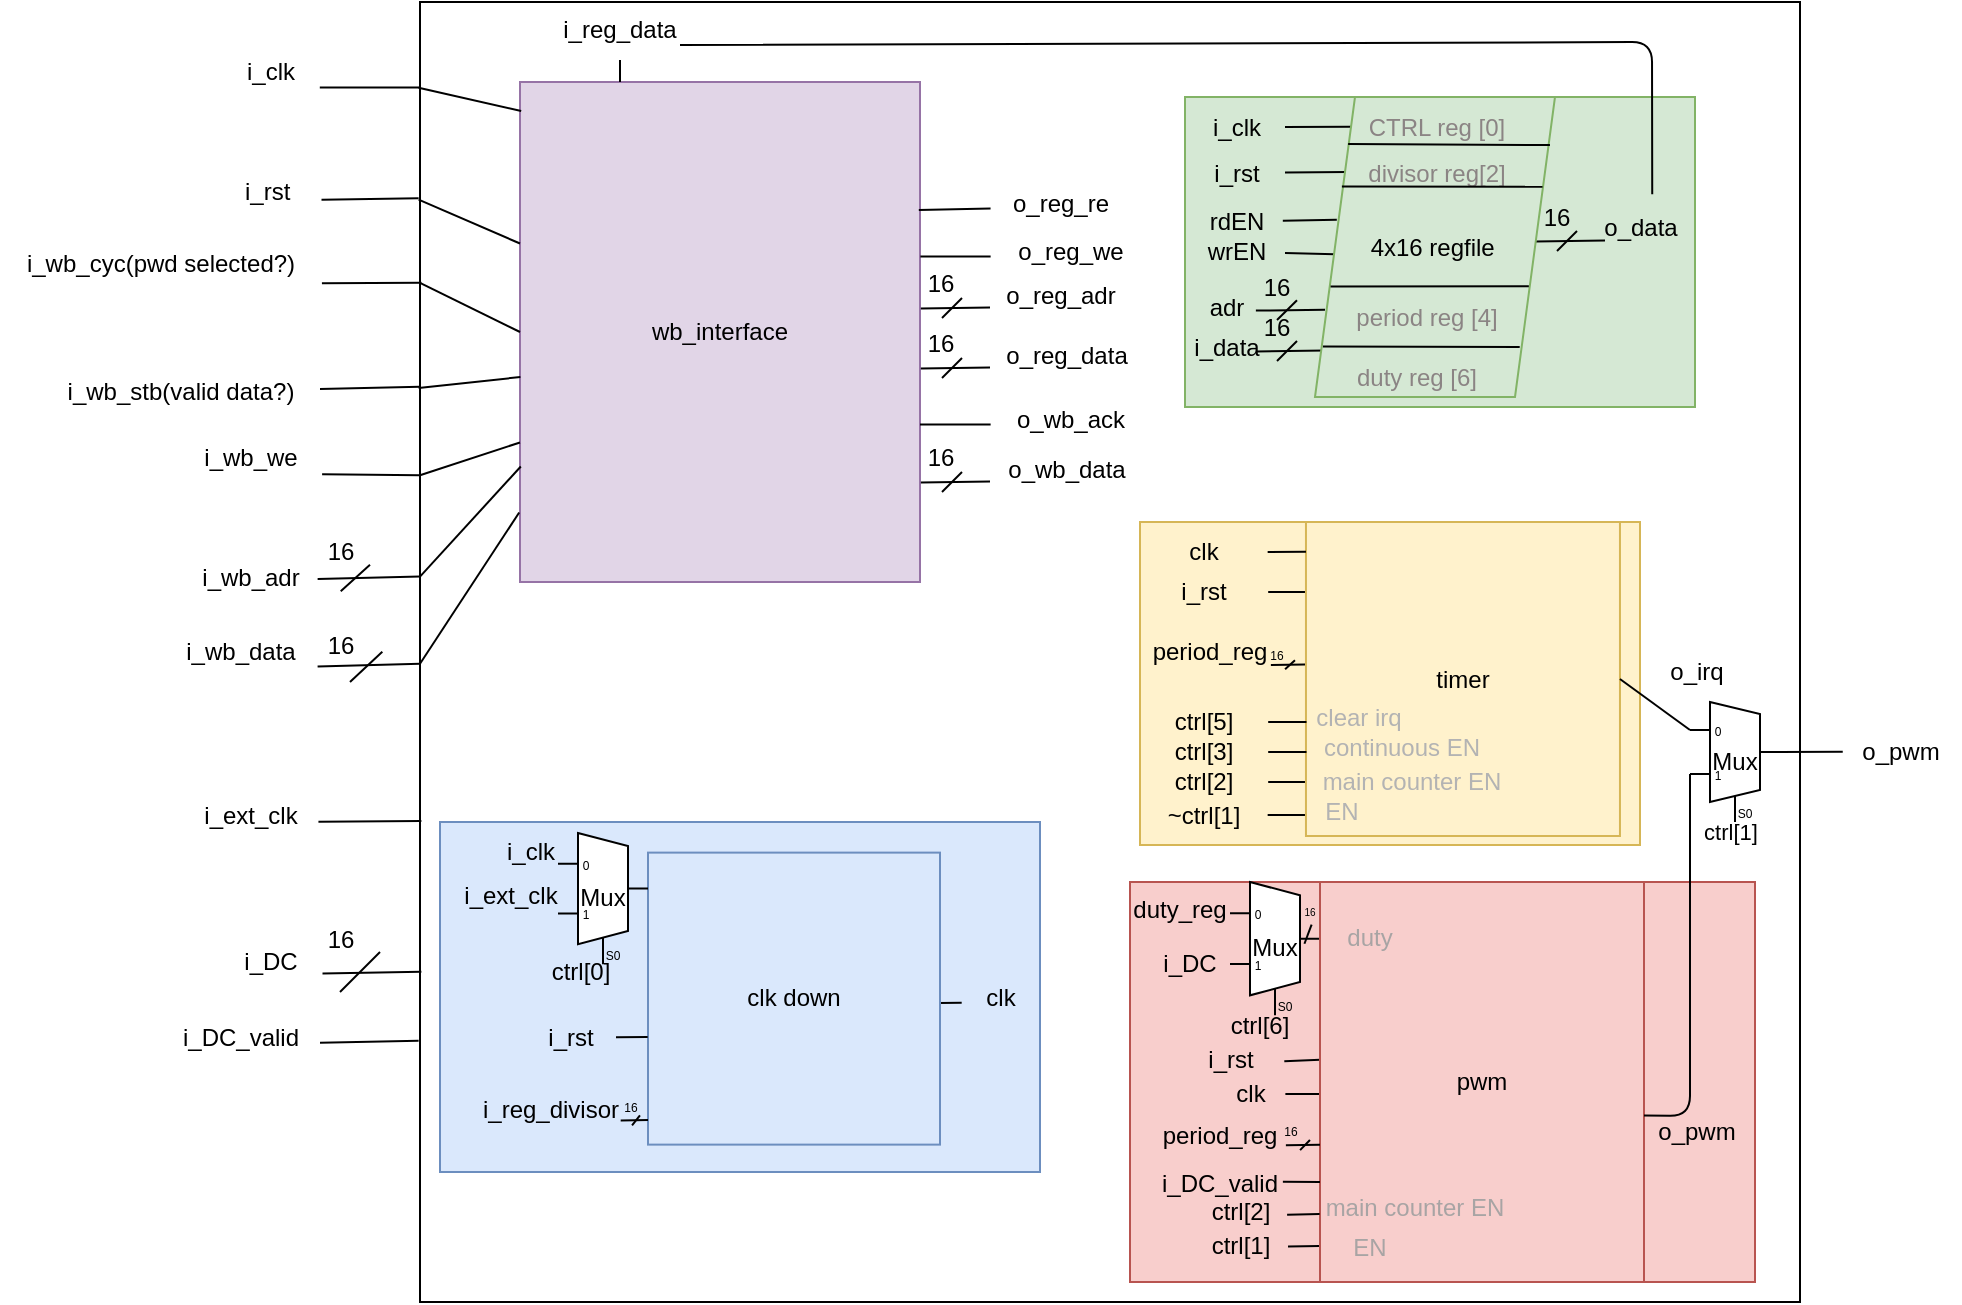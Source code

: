 <mxfile>
    <diagram id="9kbksqGHN0hTs0AnhhPh" name="Page-1">
        <mxGraphModel dx="1721" dy="490" grid="1" gridSize="10" guides="1" tooltips="1" connect="1" arrows="1" fold="1" page="1" pageScale="1" pageWidth="850" pageHeight="1100" math="0" shadow="0">
            <root>
                <mxCell id="0"/>
                <mxCell id="1" parent="0"/>
                <mxCell id="2" value="" style="whiteSpace=wrap;html=1;" parent="1" vertex="1">
                    <mxGeometry x="60" y="20" width="690" height="650" as="geometry"/>
                </mxCell>
                <mxCell id="3" value="" style="endArrow=none;html=1;entryX=0.001;entryY=0.63;entryDx=0;entryDy=0;entryPerimeter=0;exitX=0.989;exitY=0.614;exitDx=0;exitDy=0;exitPerimeter=0;" parent="1" source="4" target="2" edge="1">
                    <mxGeometry width="50" height="50" relative="1" as="geometry">
                        <mxPoint y="432" as="sourcePoint"/>
                        <mxPoint x="60" y="420.1" as="targetPoint"/>
                        <Array as="points"/>
                    </mxGeometry>
                </mxCell>
                <mxCell id="4" value="i_ext_clk" style="text;html=1;align=center;verticalAlign=middle;resizable=0;points=[];autosize=1;strokeColor=none;fillColor=none;" parent="1" vertex="1">
                    <mxGeometry x="-60" y="411.5" width="70" height="30" as="geometry"/>
                </mxCell>
                <mxCell id="5" value="" style="endArrow=none;html=1;entryX=-0.001;entryY=0.151;entryDx=0;entryDy=0;entryPerimeter=0;exitX=1.015;exitY=0.63;exitDx=0;exitDy=0;exitPerimeter=0;" parent="1" source="6" target="2" edge="1">
                    <mxGeometry width="50" height="50" relative="1" as="geometry">
                        <mxPoint y="121" as="sourcePoint"/>
                        <mxPoint x="71.44" y="121.04" as="targetPoint"/>
                    </mxGeometry>
                </mxCell>
                <mxCell id="6" value="i_rst&amp;nbsp;" style="text;html=1;align=center;verticalAlign=middle;resizable=0;points=[];autosize=1;strokeColor=none;fillColor=none;" parent="1" vertex="1">
                    <mxGeometry x="-40" y="100" width="50" height="30" as="geometry"/>
                </mxCell>
                <mxCell id="7" value="" style="endArrow=none;html=1;entryX=0.001;entryY=0.216;entryDx=0;entryDy=0;entryPerimeter=0;exitX=1.006;exitY=0.821;exitDx=0;exitDy=0;exitPerimeter=0;" parent="1" source="8" target="2" edge="1">
                    <mxGeometry width="50" height="50" relative="1" as="geometry">
                        <mxPoint x="21" y="160" as="sourcePoint"/>
                        <mxPoint x="70" y="158" as="targetPoint"/>
                    </mxGeometry>
                </mxCell>
                <mxCell id="8" value="i_wb_cyc(pwd selected?)" style="text;html=1;align=center;verticalAlign=middle;resizable=0;points=[];autosize=1;strokeColor=none;fillColor=none;" parent="1" vertex="1">
                    <mxGeometry x="-150" y="136" width="160" height="30" as="geometry"/>
                </mxCell>
                <mxCell id="9" value="" style="endArrow=none;html=1;entryX=0;entryY=0.296;entryDx=0;entryDy=0;entryPerimeter=0;" parent="1" source="10" target="2" edge="1">
                    <mxGeometry width="50" height="50" relative="1" as="geometry">
                        <mxPoint y="198" as="sourcePoint"/>
                        <mxPoint x="70.48" y="197.36" as="targetPoint"/>
                    </mxGeometry>
                </mxCell>
                <mxCell id="10" value="i_wb_stb(valid data?)" style="text;html=1;align=center;verticalAlign=middle;resizable=0;points=[];autosize=1;strokeColor=none;fillColor=none;" parent="1" vertex="1">
                    <mxGeometry x="-130" y="200" width="140" height="30" as="geometry"/>
                </mxCell>
                <mxCell id="11" value="" style="endArrow=none;html=1;entryX=0;entryY=0.364;entryDx=0;entryDy=0;entryPerimeter=0;exitX=1.015;exitY=0.772;exitDx=0;exitDy=0;exitPerimeter=0;" parent="1" source="12" target="2" edge="1">
                    <mxGeometry width="50" height="50" relative="1" as="geometry">
                        <mxPoint y="238" as="sourcePoint"/>
                        <mxPoint x="70" y="237.68" as="targetPoint"/>
                    </mxGeometry>
                </mxCell>
                <mxCell id="12" value="i_wb_we" style="text;html=1;align=center;verticalAlign=middle;resizable=0;points=[];autosize=1;strokeColor=none;fillColor=none;" parent="1" vertex="1">
                    <mxGeometry x="-60" y="233" width="70" height="30" as="geometry"/>
                </mxCell>
                <mxCell id="13" value="" style="endArrow=none;html=1;entryX=0;entryY=0.442;entryDx=0;entryDy=0;entryPerimeter=0;exitX=0.983;exitY=0.517;exitDx=0;exitDy=0;exitPerimeter=0;" parent="1" source="14" target="2" edge="1">
                    <mxGeometry width="50" height="50" relative="1" as="geometry">
                        <mxPoint y="278" as="sourcePoint"/>
                        <mxPoint x="107" y="280" as="targetPoint"/>
                    </mxGeometry>
                </mxCell>
                <mxCell id="14" value="i_wb_adr" style="text;html=1;align=center;verticalAlign=middle;resizable=0;points=[];autosize=1;strokeColor=none;fillColor=none;" parent="1" vertex="1">
                    <mxGeometry x="-60" y="293" width="70" height="30" as="geometry"/>
                </mxCell>
                <mxCell id="15" value="" style="endArrow=none;html=1;entryX=0.991;entryY=0.894;entryDx=0;entryDy=0;entryPerimeter=0;" parent="1" edge="1">
                    <mxGeometry width="50" height="50" relative="1" as="geometry">
                        <mxPoint x="20.36" y="314.59" as="sourcePoint"/>
                        <mxPoint x="35.0" y="301.41" as="targetPoint"/>
                    </mxGeometry>
                </mxCell>
                <mxCell id="16" value="16" style="text;html=1;align=center;verticalAlign=middle;resizable=0;points=[];autosize=1;strokeColor=none;fillColor=none;" parent="1" vertex="1">
                    <mxGeometry y="280" width="40" height="30" as="geometry"/>
                </mxCell>
                <mxCell id="17" value="" style="endArrow=none;html=1;entryX=0;entryY=0.509;entryDx=0;entryDy=0;entryPerimeter=0;exitX=0.985;exitY=0.742;exitDx=0;exitDy=0;exitPerimeter=0;" parent="1" source="20" target="2" edge="1">
                    <mxGeometry width="50" height="50" relative="1" as="geometry">
                        <mxPoint y="315" as="sourcePoint"/>
                        <mxPoint x="70" y="315" as="targetPoint"/>
                    </mxGeometry>
                </mxCell>
                <mxCell id="18" value="" style="endArrow=none;html=1;entryX=1.029;entryY=0.611;entryDx=0;entryDy=0;entryPerimeter=0;" parent="1" target="19" edge="1">
                    <mxGeometry width="50" height="50" relative="1" as="geometry">
                        <mxPoint x="25" y="360" as="sourcePoint"/>
                        <mxPoint x="45" y="340" as="targetPoint"/>
                    </mxGeometry>
                </mxCell>
                <mxCell id="19" value="16" style="text;html=1;align=center;verticalAlign=middle;resizable=0;points=[];autosize=1;strokeColor=none;fillColor=none;" parent="1" vertex="1">
                    <mxGeometry y="326.5" width="40" height="30" as="geometry"/>
                </mxCell>
                <mxCell id="20" value="i_wb_data" style="text;html=1;align=center;verticalAlign=middle;resizable=0;points=[];autosize=1;strokeColor=none;fillColor=none;" parent="1" vertex="1">
                    <mxGeometry x="-70" y="330" width="80" height="30" as="geometry"/>
                </mxCell>
                <mxCell id="27" value="" style="endArrow=none;html=1;entryX=1;entryY=0.5;entryDx=0;entryDy=-5;entryPerimeter=0;exitX=0.023;exitY=0.495;exitDx=0;exitDy=0;exitPerimeter=0;" parent="1" source="28" target="68" edge="1">
                    <mxGeometry width="50" height="50" relative="1" as="geometry">
                        <mxPoint x="750" y="350" as="sourcePoint"/>
                        <mxPoint x="560" y="340" as="targetPoint"/>
                    </mxGeometry>
                </mxCell>
                <mxCell id="28" value="o_pwm" style="text;html=1;align=center;verticalAlign=middle;resizable=0;points=[];autosize=1;strokeColor=none;fillColor=none;" parent="1" vertex="1">
                    <mxGeometry x="770" y="380" width="60" height="30" as="geometry"/>
                </mxCell>
                <mxCell id="29" value="" style="endArrow=none;html=1;entryX=0.001;entryY=0.035;entryDx=0;entryDy=0;entryPerimeter=0;exitX=0.998;exitY=0.759;exitDx=0;exitDy=0;exitPerimeter=0;" parent="1" source="31" edge="1">
                    <mxGeometry width="50" height="50" relative="1" as="geometry">
                        <mxPoint x="-0.65" y="80" as="sourcePoint"/>
                        <mxPoint x="60.0" y="62.75" as="targetPoint"/>
                    </mxGeometry>
                </mxCell>
                <mxCell id="31" value="i_clk" style="text;html=1;align=center;verticalAlign=middle;resizable=0;points=[];autosize=1;strokeColor=none;fillColor=none;" parent="1" vertex="1">
                    <mxGeometry x="-40" y="40" width="50" height="30" as="geometry"/>
                </mxCell>
                <mxCell id="35" value="" style="endArrow=none;html=1;entryX=0.001;entryY=0.746;entryDx=0;entryDy=0;entryPerimeter=0;exitX=1.025;exitY=0.69;exitDx=0;exitDy=0;exitPerimeter=0;" parent="1" source="38" target="2" edge="1">
                    <mxGeometry width="50" height="50" relative="1" as="geometry">
                        <mxPoint y="442.72" as="sourcePoint"/>
                        <mxPoint x="70" y="442.72" as="targetPoint"/>
                    </mxGeometry>
                </mxCell>
                <mxCell id="36" value="" style="endArrow=none;html=1;" parent="1" edge="1">
                    <mxGeometry width="50" height="50" relative="1" as="geometry">
                        <mxPoint x="20" y="515" as="sourcePoint"/>
                        <mxPoint x="40" y="495" as="targetPoint"/>
                    </mxGeometry>
                </mxCell>
                <mxCell id="37" value="16" style="text;html=1;align=center;verticalAlign=middle;resizable=0;points=[];autosize=1;strokeColor=none;fillColor=none;" parent="1" vertex="1">
                    <mxGeometry y="474" width="40" height="30" as="geometry"/>
                </mxCell>
                <mxCell id="38" value="i_DC" style="text;html=1;align=center;verticalAlign=middle;resizable=0;points=[];autosize=1;strokeColor=none;fillColor=none;" parent="1" vertex="1">
                    <mxGeometry x="-40" y="485" width="50" height="30" as="geometry"/>
                </mxCell>
                <mxCell id="39" value="" style="endArrow=none;html=1;entryX=-0.001;entryY=0.799;entryDx=0;entryDy=0;entryPerimeter=0;exitX=1;exitY=0.58;exitDx=0;exitDy=0;exitPerimeter=0;" parent="1" source="40" target="2" edge="1">
                    <mxGeometry width="50" height="50" relative="1" as="geometry">
                        <mxPoint y="473" as="sourcePoint"/>
                        <mxPoint x="110" y="473" as="targetPoint"/>
                    </mxGeometry>
                </mxCell>
                <mxCell id="40" value="i_DC_valid" style="text;html=1;align=center;verticalAlign=middle;resizable=0;points=[];autosize=1;strokeColor=none;fillColor=none;" parent="1" vertex="1">
                    <mxGeometry x="-70" y="523" width="80" height="30" as="geometry"/>
                </mxCell>
                <mxCell id="85" value="wb_interface" style="whiteSpace=wrap;html=1;fillColor=#e1d5e7;strokeColor=#9673a6;" parent="1" vertex="1">
                    <mxGeometry x="110" y="60" width="200" height="250" as="geometry"/>
                </mxCell>
                <mxCell id="86" value="" style="endArrow=none;html=1;entryX=-0.001;entryY=0.066;entryDx=0;entryDy=0;entryPerimeter=0;exitX=0.003;exitY=0.058;exitDx=0;exitDy=0;exitPerimeter=0;" parent="1" source="85" target="2" edge="1">
                    <mxGeometry width="50" height="50" relative="1" as="geometry">
                        <mxPoint x="120" y="170" as="sourcePoint"/>
                        <mxPoint x="170" y="120" as="targetPoint"/>
                    </mxGeometry>
                </mxCell>
                <mxCell id="90" value="" style="endArrow=none;html=1;entryX=-0.001;entryY=0.152;entryDx=0;entryDy=0;entryPerimeter=0;exitX=0;exitY=0.323;exitDx=0;exitDy=0;exitPerimeter=0;" parent="1" source="85" target="2" edge="1">
                    <mxGeometry width="50" height="50" relative="1" as="geometry">
                        <mxPoint x="130" y="200" as="sourcePoint"/>
                        <mxPoint x="180" y="150" as="targetPoint"/>
                    </mxGeometry>
                </mxCell>
                <mxCell id="91" value="" style="endArrow=none;html=1;exitX=0.004;exitY=0.577;exitDx=0;exitDy=0;exitPerimeter=0;entryX=0.997;entryY=0.256;entryDx=0;entryDy=0;entryPerimeter=0;" parent="1" source="92" target="85" edge="1">
                    <mxGeometry width="50" height="50" relative="1" as="geometry">
                        <mxPoint x="181" y="160" as="sourcePoint"/>
                        <mxPoint x="347" y="107" as="targetPoint"/>
                    </mxGeometry>
                </mxCell>
                <mxCell id="92" value="o_reg_re" style="text;html=1;align=center;verticalAlign=middle;resizable=0;points=[];autosize=1;strokeColor=none;fillColor=none;" parent="1" vertex="1">
                    <mxGeometry x="345" y="106" width="70" height="30" as="geometry"/>
                </mxCell>
                <mxCell id="99" value="" style="endArrow=none;html=1;exitX=0;exitY=0.216;exitDx=0;exitDy=0;exitPerimeter=0;entryX=0;entryY=0.5;entryDx=0;entryDy=0;" parent="1" source="2" target="85" edge="1">
                    <mxGeometry width="50" height="50" relative="1" as="geometry">
                        <mxPoint x="90" y="170" as="sourcePoint"/>
                        <mxPoint x="140" y="120" as="targetPoint"/>
                    </mxGeometry>
                </mxCell>
                <mxCell id="100" value="" style="endArrow=none;html=1;exitX=-0.001;exitY=0.297;exitDx=0;exitDy=0;exitPerimeter=0;entryX=0.001;entryY=0.59;entryDx=0;entryDy=0;entryPerimeter=0;" parent="1" source="2" target="85" edge="1">
                    <mxGeometry width="50" height="50" relative="1" as="geometry">
                        <mxPoint x="90" y="170" as="sourcePoint"/>
                        <mxPoint x="140" y="120" as="targetPoint"/>
                    </mxGeometry>
                </mxCell>
                <mxCell id="101" value="" style="endArrow=none;html=1;exitX=0;exitY=0.364;exitDx=0;exitDy=0;exitPerimeter=0;entryX=0;entryY=0.721;entryDx=0;entryDy=0;entryPerimeter=0;" parent="1" source="2" target="85" edge="1">
                    <mxGeometry width="50" height="50" relative="1" as="geometry">
                        <mxPoint x="120" y="260" as="sourcePoint"/>
                        <mxPoint x="170" y="210" as="targetPoint"/>
                    </mxGeometry>
                </mxCell>
                <mxCell id="102" value="" style="endArrow=none;html=1;exitX=0.004;exitY=0.577;exitDx=0;exitDy=0;exitPerimeter=0;entryX=1.001;entryY=0.349;entryDx=0;entryDy=0;entryPerimeter=0;" parent="1" source="103" target="85" edge="1">
                    <mxGeometry width="50" height="50" relative="1" as="geometry">
                        <mxPoint x="180" y="180" as="sourcePoint"/>
                        <mxPoint x="346" y="128" as="targetPoint"/>
                    </mxGeometry>
                </mxCell>
                <mxCell id="106" value="" style="endArrow=none;html=1;exitX=0;exitY=0.442;exitDx=0;exitDy=0;exitPerimeter=0;entryX=0.002;entryY=0.769;entryDx=0;entryDy=0;entryPerimeter=0;" parent="1" source="2" target="85" edge="1">
                    <mxGeometry width="50" height="50" relative="1" as="geometry">
                        <mxPoint x="140" y="250" as="sourcePoint"/>
                        <mxPoint x="190" y="200" as="targetPoint"/>
                    </mxGeometry>
                </mxCell>
                <mxCell id="108" value="o_reg_adr" style="text;html=1;align=center;verticalAlign=middle;resizable=0;points=[];autosize=1;strokeColor=none;fillColor=none;" parent="1" vertex="1">
                    <mxGeometry x="340" y="152" width="80" height="30" as="geometry"/>
                </mxCell>
                <mxCell id="118" value="" style="endArrow=none;html=1;exitX=0;exitY=0.509;exitDx=0;exitDy=0;exitPerimeter=0;entryX=-0.002;entryY=0.861;entryDx=0;entryDy=0;entryPerimeter=0;" parent="1" source="2" target="85" edge="1">
                    <mxGeometry width="50" height="50" relative="1" as="geometry">
                        <mxPoint x="180" y="340" as="sourcePoint"/>
                        <mxPoint x="230" y="290" as="targetPoint"/>
                    </mxGeometry>
                </mxCell>
                <mxCell id="120" value="" style="group" parent="1" vertex="1" connectable="0">
                    <mxGeometry x="300" y="146" width="45" height="32" as="geometry"/>
                </mxCell>
                <mxCell id="107" value="" style="endArrow=none;html=1;exitX=0.004;exitY=0.577;exitDx=0;exitDy=0;exitPerimeter=0;entryX=1.003;entryY=0.475;entryDx=0;entryDy=0;entryPerimeter=0;" parent="120" edge="1">
                    <mxGeometry width="50" height="50" relative="1" as="geometry">
                        <mxPoint x="45.0" y="26.78" as="sourcePoint"/>
                        <mxPoint x="10.44" y="27.22" as="targetPoint"/>
                    </mxGeometry>
                </mxCell>
                <mxCell id="112" value="16" style="text;html=1;align=center;verticalAlign=middle;resizable=0;points=[];autosize=1;strokeColor=none;fillColor=none;imageWidth=20;imageHeight=20;" parent="120" vertex="1">
                    <mxGeometry width="40" height="30" as="geometry"/>
                </mxCell>
                <mxCell id="119" value="" style="endArrow=none;html=1;" parent="120" edge="1">
                    <mxGeometry width="50" height="50" relative="1" as="geometry">
                        <mxPoint x="21" y="32" as="sourcePoint"/>
                        <mxPoint x="31" y="22" as="targetPoint"/>
                    </mxGeometry>
                </mxCell>
                <mxCell id="121" value="o_wb_data" style="text;html=1;align=center;verticalAlign=middle;resizable=0;points=[];autosize=1;strokeColor=none;fillColor=none;" parent="1" vertex="1">
                    <mxGeometry x="342.5" y="239" width="80" height="30" as="geometry"/>
                </mxCell>
                <mxCell id="122" value="" style="group" parent="1" vertex="1" connectable="0">
                    <mxGeometry x="300" y="233" width="45.0" height="32" as="geometry"/>
                </mxCell>
                <mxCell id="123" value="" style="endArrow=none;html=1;exitX=0.004;exitY=0.577;exitDx=0;exitDy=0;exitPerimeter=0;entryX=1.003;entryY=0.475;entryDx=0;entryDy=0;entryPerimeter=0;" parent="122" edge="1">
                    <mxGeometry width="50" height="50" relative="1" as="geometry">
                        <mxPoint x="45.0" y="26.78" as="sourcePoint"/>
                        <mxPoint x="10.44" y="27.22" as="targetPoint"/>
                    </mxGeometry>
                </mxCell>
                <mxCell id="124" value="16" style="text;html=1;align=center;verticalAlign=middle;resizable=0;points=[];autosize=1;strokeColor=none;fillColor=none;imageWidth=20;imageHeight=20;" parent="122" vertex="1">
                    <mxGeometry width="40" height="30" as="geometry"/>
                </mxCell>
                <mxCell id="125" value="" style="endArrow=none;html=1;" parent="122" edge="1">
                    <mxGeometry width="50" height="50" relative="1" as="geometry">
                        <mxPoint x="21" y="32" as="sourcePoint"/>
                        <mxPoint x="31" y="22" as="targetPoint"/>
                    </mxGeometry>
                </mxCell>
                <mxCell id="140" value="" style="endArrow=none;html=1;exitX=0.004;exitY=0.577;exitDx=0;exitDy=0;exitPerimeter=0;entryX=1;entryY=0.685;entryDx=0;entryDy=0;entryPerimeter=0;" parent="1" source="141" target="85" edge="1">
                    <mxGeometry width="50" height="50" relative="1" as="geometry">
                        <mxPoint x="140" y="265" as="sourcePoint"/>
                        <mxPoint x="310" y="221" as="targetPoint"/>
                    </mxGeometry>
                </mxCell>
                <mxCell id="141" value="o_wb_ack" style="text;html=1;align=center;verticalAlign=middle;resizable=0;points=[];autosize=1;strokeColor=none;fillColor=none;" parent="1" vertex="1">
                    <mxGeometry x="345" y="214" width="80" height="30" as="geometry"/>
                </mxCell>
                <mxCell id="103" value="o_reg_we" style="text;html=1;align=center;verticalAlign=middle;resizable=0;points=[];autosize=1;strokeColor=none;fillColor=none;" parent="1" vertex="1">
                    <mxGeometry x="345" y="130" width="80" height="30" as="geometry"/>
                </mxCell>
                <mxCell id="181" value="" style="group" parent="1" vertex="1" connectable="0">
                    <mxGeometry x="442.5" y="67.5" width="257.5" height="155" as="geometry"/>
                </mxCell>
                <mxCell id="178" value="" style="group" parent="181" vertex="1" connectable="0">
                    <mxGeometry width="257.5" height="155" as="geometry"/>
                </mxCell>
                <mxCell id="162" value="" style="group;fillColor=#d5e8d4;strokeColor=#82b366;container=0;" parent="178" vertex="1" connectable="0">
                    <mxGeometry width="255" height="155" as="geometry"/>
                </mxCell>
                <mxCell id="94" value="i_clk" style="text;html=1;align=center;verticalAlign=middle;resizable=0;points=[];autosize=1;strokeColor=none;fillColor=none;" parent="178" vertex="1">
                    <mxGeometry width="50" height="30" as="geometry"/>
                </mxCell>
                <mxCell id="98" value="i_rst" style="text;html=1;align=center;verticalAlign=middle;resizable=0;points=[];autosize=1;strokeColor=none;fillColor=none;" parent="178" vertex="1">
                    <mxGeometry y="23" width="50" height="30" as="geometry"/>
                </mxCell>
                <mxCell id="155" value="wrEN" style="text;html=1;align=center;verticalAlign=middle;resizable=0;points=[];autosize=1;strokeColor=none;fillColor=none;" parent="178" vertex="1">
                    <mxGeometry y="62.5" width="50" height="30" as="geometry"/>
                </mxCell>
                <mxCell id="156" value="" style="group" parent="178" vertex="1" connectable="0">
                    <mxGeometry x="25" y="100" width="45.0" height="40" as="geometry"/>
                </mxCell>
                <mxCell id="157" value="" style="endArrow=none;html=1;exitX=0.004;exitY=0.577;exitDx=0;exitDy=0;exitPerimeter=0;entryX=1.003;entryY=0.475;entryDx=0;entryDy=0;entryPerimeter=0;" parent="156" edge="1">
                    <mxGeometry width="50" height="50" relative="1" as="geometry">
                        <mxPoint x="45.0" y="26.78" as="sourcePoint"/>
                        <mxPoint x="10.44" y="27.22" as="targetPoint"/>
                    </mxGeometry>
                </mxCell>
                <mxCell id="158" value="16" style="text;html=1;align=center;verticalAlign=middle;resizable=0;points=[];autosize=1;strokeColor=none;fillColor=none;imageWidth=20;imageHeight=20;" parent="156" vertex="1">
                    <mxGeometry width="40" height="30" as="geometry"/>
                </mxCell>
                <mxCell id="159" value="" style="endArrow=none;html=1;" parent="156" edge="1">
                    <mxGeometry width="50" height="50" relative="1" as="geometry">
                        <mxPoint x="21" y="32" as="sourcePoint"/>
                        <mxPoint x="31" y="22" as="targetPoint"/>
                    </mxGeometry>
                </mxCell>
                <mxCell id="161" value="i_data" style="text;html=1;align=center;verticalAlign=middle;resizable=0;points=[];autosize=1;strokeColor=none;fillColor=none;" parent="156" vertex="1">
                    <mxGeometry x="-35" y="10" width="60" height="30" as="geometry"/>
                </mxCell>
                <mxCell id="177" value="" style="group" parent="178" vertex="1" connectable="0">
                    <mxGeometry x="165" y="45" width="92.5" height="35" as="geometry"/>
                </mxCell>
                <mxCell id="168" value="" style="group" parent="177" vertex="1" connectable="0">
                    <mxGeometry width="45.0" height="32" as="geometry"/>
                </mxCell>
                <mxCell id="169" value="" style="endArrow=none;html=1;exitX=0.004;exitY=0.577;exitDx=0;exitDy=0;exitPerimeter=0;entryX=1.003;entryY=0.475;entryDx=0;entryDy=0;entryPerimeter=0;" parent="168" edge="1">
                    <mxGeometry width="50" height="50" relative="1" as="geometry">
                        <mxPoint x="45.0" y="26.78" as="sourcePoint"/>
                        <mxPoint x="10.44" y="27.22" as="targetPoint"/>
                    </mxGeometry>
                </mxCell>
                <mxCell id="170" value="16" style="text;html=1;align=center;verticalAlign=middle;resizable=0;points=[];autosize=1;strokeColor=none;fillColor=none;imageWidth=20;imageHeight=20;" parent="168" vertex="1">
                    <mxGeometry width="40" height="30" as="geometry"/>
                </mxCell>
                <mxCell id="171" value="" style="endArrow=none;html=1;" parent="168" edge="1">
                    <mxGeometry width="50" height="50" relative="1" as="geometry">
                        <mxPoint x="21" y="32" as="sourcePoint"/>
                        <mxPoint x="31" y="22" as="targetPoint"/>
                    </mxGeometry>
                </mxCell>
                <mxCell id="172" value="o_data" style="text;html=1;align=center;verticalAlign=middle;resizable=0;points=[];autosize=1;strokeColor=none;fillColor=none;" parent="177" vertex="1">
                    <mxGeometry x="32.5" y="5" width="60" height="30" as="geometry"/>
                </mxCell>
                <mxCell id="93" value="" style="endArrow=none;html=1;entryX=0.033;entryY=0.497;entryDx=0;entryDy=0;entryPerimeter=0;" parent="178" source="94" target="53" edge="1">
                    <mxGeometry width="50" height="50" relative="1" as="geometry">
                        <mxPoint x="33.02" y="15" as="sourcePoint"/>
                        <mxPoint x="60" y="15" as="targetPoint"/>
                    </mxGeometry>
                </mxCell>
                <mxCell id="97" value="" style="endArrow=none;html=1;entryX=0.015;entryY=0.482;entryDx=0;entryDy=0;entryPerimeter=0;" parent="178" source="98" target="54" edge="1">
                    <mxGeometry width="50" height="50" relative="1" as="geometry">
                        <mxPoint x="33.02" y="38.5" as="sourcePoint"/>
                        <mxPoint x="60" y="38.5" as="targetPoint"/>
                    </mxGeometry>
                </mxCell>
                <mxCell id="154" value="" style="endArrow=none;html=1;entryX=0.083;entryY=0.524;entryDx=0;entryDy=0;entryPerimeter=0;" parent="178" source="155" target="48" edge="1">
                    <mxGeometry width="50" height="50" relative="1" as="geometry">
                        <mxPoint x="55" y="70" as="sourcePoint"/>
                        <mxPoint x="72" y="77.39" as="targetPoint"/>
                    </mxGeometry>
                </mxCell>
                <mxCell id="182" value="" style="group" parent="178" vertex="1" connectable="0">
                    <mxGeometry width="185" height="155" as="geometry"/>
                </mxCell>
                <mxCell id="180" value="" style="group" parent="182" vertex="1" connectable="0">
                    <mxGeometry width="185" height="155" as="geometry"/>
                </mxCell>
                <mxCell id="134" value="" style="group" parent="180" vertex="1" connectable="0">
                    <mxGeometry x="65" width="120" height="155" as="geometry"/>
                </mxCell>
                <mxCell id="48" value="4x16 regfile&amp;nbsp;" style="shape=parallelogram;perimeter=parallelogramPerimeter;whiteSpace=wrap;html=1;fixedSize=1;fillColor=#d5e8d4;strokeColor=#82b366;" parent="134" vertex="1">
                    <mxGeometry width="120" height="150" as="geometry"/>
                </mxCell>
                <mxCell id="53" value="CTRL reg [0]" style="text;html=1;align=center;verticalAlign=middle;resizable=0;points=[];autosize=1;strokeColor=none;fillColor=none;fontStyle=0;fontColor=light-dark(#8b8484, #ededed);" parent="134" vertex="1">
                    <mxGeometry x="15" width="90" height="30" as="geometry"/>
                </mxCell>
                <mxCell id="54" value="divisor reg[2]" style="text;html=1;align=center;verticalAlign=middle;resizable=0;points=[];autosize=1;strokeColor=none;fillColor=none;fontStyle=0;fontColor=light-dark(#8b8484, #ededed);" parent="134" vertex="1">
                    <mxGeometry x="15" y="23" width="90" height="30" as="geometry"/>
                </mxCell>
                <mxCell id="55" value="period reg [4]" style="text;html=1;align=center;verticalAlign=middle;resizable=0;points=[];autosize=1;strokeColor=none;fillColor=none;fontStyle=0;fontColor=light-dark(#8b8484, #ededed);" parent="134" vertex="1">
                    <mxGeometry x="10" y="95" width="90" height="30" as="geometry"/>
                </mxCell>
                <mxCell id="56" value="duty reg [6]" style="text;html=1;align=center;verticalAlign=middle;resizable=0;points=[];autosize=1;strokeColor=none;fillColor=none;fontStyle=0;fontColor=light-dark(#8b8484, #ededed);" parent="134" vertex="1">
                    <mxGeometry x="10" y="125" width="80" height="30" as="geometry"/>
                </mxCell>
                <mxCell id="49" value="" style="endArrow=none;html=1;entryX=0.979;entryY=0.16;entryDx=0;entryDy=0;entryPerimeter=0;exitX=0.138;exitY=0.157;exitDx=0;exitDy=0;exitPerimeter=0;" parent="134" source="48" target="48" edge="1">
                    <mxGeometry width="50" height="50" relative="1" as="geometry">
                        <mxPoint x="80" y="-151.5" as="sourcePoint"/>
                        <mxPoint x="130" y="-201.5" as="targetPoint"/>
                    </mxGeometry>
                </mxCell>
                <mxCell id="50" value="" style="endArrow=none;html=1;entryX=0.948;entryY=0.299;entryDx=0;entryDy=0;entryPerimeter=0;exitX=0.112;exitY=0.298;exitDx=0;exitDy=0;exitPerimeter=0;" parent="134" source="48" target="48" edge="1">
                    <mxGeometry width="50" height="50" relative="1" as="geometry">
                        <mxPoint x="70" y="-161.5" as="sourcePoint"/>
                        <mxPoint x="160" y="-161.5" as="targetPoint"/>
                    </mxGeometry>
                </mxCell>
                <mxCell id="51" value="" style="endArrow=none;html=1;entryX=0.891;entryY=0.631;entryDx=0;entryDy=0;entryPerimeter=0;exitX=0.065;exitY=0.632;exitDx=0;exitDy=0;exitPerimeter=0;" parent="134" source="48" target="48" edge="1">
                    <mxGeometry width="50" height="50" relative="1" as="geometry">
                        <mxPoint x="60" y="-111.5" as="sourcePoint"/>
                        <mxPoint x="150" y="-111.5" as="targetPoint"/>
                    </mxGeometry>
                </mxCell>
                <mxCell id="52" value="" style="endArrow=none;html=1;entryX=0.853;entryY=0.833;entryDx=0;entryDy=0;entryPerimeter=0;exitX=0.033;exitY=0.832;exitDx=0;exitDy=0;exitPerimeter=0;" parent="134" source="48" target="48" edge="1">
                    <mxGeometry width="50" height="50" relative="1" as="geometry">
                        <mxPoint x="60" y="-81.5" as="sourcePoint"/>
                        <mxPoint x="150" y="-81.5" as="targetPoint"/>
                    </mxGeometry>
                </mxCell>
                <mxCell id="153" value="rdEN" style="text;html=1;align=center;verticalAlign=middle;resizable=0;points=[];autosize=1;strokeColor=none;fillColor=none;" parent="180" vertex="1">
                    <mxGeometry y="47.5" width="50" height="30" as="geometry"/>
                </mxCell>
                <mxCell id="104" value="" style="endArrow=none;html=1;entryX=0.091;entryY=0.409;entryDx=0;entryDy=0;entryPerimeter=0;exitX=0.978;exitY=0.48;exitDx=0;exitDy=0;exitPerimeter=0;" parent="180" source="153" target="48" edge="1">
                    <mxGeometry width="50" height="50" relative="1" as="geometry">
                        <mxPoint x="45" y="220" as="sourcePoint"/>
                        <mxPoint x="87.0" y="213" as="targetPoint"/>
                    </mxGeometry>
                </mxCell>
                <mxCell id="160" value="adr" style="text;html=1;align=center;verticalAlign=middle;resizable=0;points=[];autosize=1;strokeColor=none;fillColor=none;" parent="182" vertex="1">
                    <mxGeometry y="90" width="40" height="30" as="geometry"/>
                </mxCell>
                <mxCell id="130" value="" style="group" parent="181" vertex="1" connectable="0">
                    <mxGeometry x="25" y="80" width="45" height="31.5" as="geometry"/>
                </mxCell>
                <mxCell id="131" value="" style="endArrow=none;html=1;exitX=0.004;exitY=0.577;exitDx=0;exitDy=0;exitPerimeter=0;entryX=1.003;entryY=0.475;entryDx=0;entryDy=0;entryPerimeter=0;" parent="130" edge="1">
                    <mxGeometry width="50" height="50" relative="1" as="geometry">
                        <mxPoint x="45" y="26.362" as="sourcePoint"/>
                        <mxPoint x="10.44" y="26.795" as="targetPoint"/>
                    </mxGeometry>
                </mxCell>
                <mxCell id="132" value="16" style="text;html=1;align=center;verticalAlign=middle;resizable=0;points=[];autosize=1;strokeColor=none;fillColor=none;imageWidth=20;imageHeight=20;" parent="130" vertex="1">
                    <mxGeometry width="40" height="30" as="geometry"/>
                </mxCell>
                <mxCell id="133" value="" style="endArrow=none;html=1;" parent="130" edge="1">
                    <mxGeometry width="50" height="50" relative="1" as="geometry">
                        <mxPoint x="21.0" y="31.5" as="sourcePoint"/>
                        <mxPoint x="31.0" y="21.656" as="targetPoint"/>
                    </mxGeometry>
                </mxCell>
                <mxCell id="184" value="i_reg_data" style="text;html=1;align=center;verticalAlign=middle;whiteSpace=wrap;rounded=0;" parent="1" vertex="1">
                    <mxGeometry x="130" y="19" width="60" height="30" as="geometry"/>
                </mxCell>
                <mxCell id="187" value="" style="endArrow=none;html=1;exitX=1;exitY=0.75;exitDx=0;exitDy=0;entryX=0.602;entryY=-0.047;entryDx=0;entryDy=0;entryPerimeter=0;" parent="1" source="184" target="172" edge="1">
                    <mxGeometry width="50" height="50" relative="1" as="geometry">
                        <mxPoint x="280.02" y="40" as="sourcePoint"/>
                        <mxPoint x="589.984" y="-156" as="targetPoint"/>
                        <Array as="points">
                            <mxPoint x="676" y="40"/>
                        </Array>
                    </mxGeometry>
                </mxCell>
                <mxCell id="188" value="" style="endArrow=none;html=1;entryX=0.5;entryY=1;entryDx=0;entryDy=0;exitX=0.25;exitY=0;exitDx=0;exitDy=0;" parent="1" source="85" target="184" edge="1">
                    <mxGeometry width="50" height="50" relative="1" as="geometry">
                        <mxPoint x="160" y="100" as="sourcePoint"/>
                        <mxPoint x="210" y="50" as="targetPoint"/>
                    </mxGeometry>
                </mxCell>
                <mxCell id="189" value="o_reg_data" style="text;html=1;align=center;verticalAlign=middle;resizable=0;points=[];autosize=1;strokeColor=none;fillColor=none;" parent="1" vertex="1">
                    <mxGeometry x="342.5" y="182" width="80" height="30" as="geometry"/>
                </mxCell>
                <mxCell id="190" value="" style="group" parent="1" vertex="1" connectable="0">
                    <mxGeometry x="300" y="176" width="45.0" height="32" as="geometry"/>
                </mxCell>
                <mxCell id="191" value="" style="endArrow=none;html=1;exitX=0.004;exitY=0.577;exitDx=0;exitDy=0;exitPerimeter=0;entryX=1.003;entryY=0.475;entryDx=0;entryDy=0;entryPerimeter=0;" parent="190" edge="1">
                    <mxGeometry width="50" height="50" relative="1" as="geometry">
                        <mxPoint x="45.0" y="26.78" as="sourcePoint"/>
                        <mxPoint x="10.44" y="27.22" as="targetPoint"/>
                    </mxGeometry>
                </mxCell>
                <mxCell id="192" value="16" style="text;html=1;align=center;verticalAlign=middle;resizable=0;points=[];autosize=1;strokeColor=none;fillColor=none;imageWidth=20;imageHeight=20;" parent="190" vertex="1">
                    <mxGeometry width="40" height="30" as="geometry"/>
                </mxCell>
                <mxCell id="193" value="" style="endArrow=none;html=1;" parent="190" edge="1">
                    <mxGeometry width="50" height="50" relative="1" as="geometry">
                        <mxPoint x="21" y="32" as="sourcePoint"/>
                        <mxPoint x="31" y="22" as="targetPoint"/>
                    </mxGeometry>
                </mxCell>
                <mxCell id="217" value="" style="group;fillColor=#dae8fc;strokeColor=#6c8ebf;" parent="1" vertex="1" connectable="0">
                    <mxGeometry x="70" y="430" width="300" height="175" as="geometry"/>
                </mxCell>
                <mxCell id="211" value="clk" style="text;html=1;align=center;verticalAlign=middle;resizable=0;points=[];autosize=1;strokeColor=none;fillColor=none;" parent="217" vertex="1">
                    <mxGeometry x="260" y="73.31" width="40" height="30" as="geometry"/>
                </mxCell>
                <mxCell id="212" value="" style="endArrow=none;html=1;entryX=0.998;entryY=0.515;entryDx=0;entryDy=0;entryPerimeter=0;exitX=0.021;exitY=0.569;exitDx=0;exitDy=0;exitPerimeter=0;" parent="217" source="211" target="143" edge="1">
                    <mxGeometry width="50" height="50" relative="1" as="geometry">
                        <mxPoint x="260" y="90" as="sourcePoint"/>
                        <mxPoint x="330" y="60.156" as="targetPoint"/>
                    </mxGeometry>
                </mxCell>
                <mxCell id="216" value="" style="group" parent="217" vertex="1" connectable="0">
                    <mxGeometry width="250" height="175" as="geometry"/>
                </mxCell>
                <mxCell id="143" value="clk down" style="whiteSpace=wrap;html=1;aspect=fixed;fillColor=#dae8fc;strokeColor=#6c8ebf;" parent="216" vertex="1">
                    <mxGeometry x="104" y="15.312" width="146" height="146" as="geometry"/>
                </mxCell>
                <mxCell id="194" value="Mux" style="shadow=0;dashed=0;align=center;html=1;strokeWidth=1;shape=mxgraph.electrical.abstract.mux2;whiteSpace=wrap;" parent="216" vertex="1">
                    <mxGeometry x="59" y="5.469" width="45" height="65.625" as="geometry"/>
                </mxCell>
                <mxCell id="195" value="i_clk" style="text;html=1;align=center;verticalAlign=middle;resizable=0;points=[];autosize=1;strokeColor=none;fillColor=none;" parent="216" vertex="1">
                    <mxGeometry x="20" width="50" height="30" as="geometry"/>
                </mxCell>
                <mxCell id="196" value="i_ext_clk" style="text;html=1;align=center;verticalAlign=middle;resizable=0;points=[];autosize=1;strokeColor=none;fillColor=none;" parent="216" vertex="1">
                    <mxGeometry y="21.875" width="70" height="30" as="geometry"/>
                </mxCell>
                <mxCell id="197" value="ctrl[0]" style="text;html=1;align=center;verticalAlign=middle;resizable=0;points=[];autosize=1;strokeColor=none;fillColor=none;" parent="216" vertex="1">
                    <mxGeometry x="45" y="60.156" width="50" height="30" as="geometry"/>
                </mxCell>
                <mxCell id="198" value="" style="endArrow=none;html=1;entryX=-0.001;entryY=0.631;entryDx=0;entryDy=0;exitX=0.96;exitY=0.49;exitDx=0;exitDy=0;exitPerimeter=0;entryPerimeter=0;" parent="216" source="199" target="143" edge="1">
                    <mxGeometry width="50" height="50" relative="1" as="geometry">
                        <mxPoint x="45" y="150.938" as="sourcePoint"/>
                        <mxPoint x="104" y="106.094" as="targetPoint"/>
                    </mxGeometry>
                </mxCell>
                <mxCell id="199" value="i_rst" style="text;html=1;align=center;verticalAlign=middle;resizable=0;points=[];autosize=1;strokeColor=none;fillColor=none;" parent="216" vertex="1">
                    <mxGeometry x="40" y="92.969" width="50" height="30" as="geometry"/>
                </mxCell>
                <mxCell id="210" value="" style="group" parent="216" vertex="1" connectable="0">
                    <mxGeometry x="10" y="125.781" width="94" height="36.094" as="geometry"/>
                </mxCell>
                <mxCell id="208" value="" style="group" parent="210" vertex="1" connectable="0">
                    <mxGeometry x="70" width="24" height="32.812" as="geometry"/>
                </mxCell>
                <mxCell id="202" value="&lt;font style=&quot;font-size: 6px; color: rgb(0, 0, 0);&quot;&gt;16&lt;/font&gt;" style="text;html=1;align=center;verticalAlign=middle;resizable=0;points=[];autosize=1;strokeColor=none;fillColor=none;imageWidth=20;imageHeight=20;" parent="208" vertex="1">
                    <mxGeometry width="30" height="30" as="geometry"/>
                </mxCell>
                <mxCell id="201" value="" style="endArrow=none;html=1;exitX=0.004;exitY=0.577;exitDx=0;exitDy=0;exitPerimeter=0;entryX=1.003;entryY=0.475;entryDx=0;entryDy=0;entryPerimeter=0;" parent="208" edge="1">
                    <mxGeometry width="50" height="50" relative="1" as="geometry">
                        <mxPoint x="24" y="23.269" as="sourcePoint"/>
                        <mxPoint x="10.347" y="23.489" as="targetPoint"/>
                    </mxGeometry>
                </mxCell>
                <mxCell id="203" value="" style="endArrow=none;html=1;" parent="208" edge="1">
                    <mxGeometry width="50" height="50" relative="1" as="geometry">
                        <mxPoint x="16.031" y="25.885" as="sourcePoint"/>
                        <mxPoint x="19.981" y="20.872" as="targetPoint"/>
                    </mxGeometry>
                </mxCell>
                <mxCell id="209" value="i_reg_divisor" style="text;html=1;align=center;verticalAlign=middle;resizable=0;points=[];autosize=1;strokeColor=none;fillColor=none;" parent="210" vertex="1">
                    <mxGeometry y="3.281" width="90" height="30" as="geometry"/>
                </mxCell>
                <mxCell id="259" value="" style="group;fillColor=#f8cecc;strokeColor=#b85450;" parent="1" vertex="1" connectable="0">
                    <mxGeometry x="415" y="460" width="312.5" height="200" as="geometry"/>
                </mxCell>
                <mxCell id="228" value="i_rst" style="text;html=1;align=center;verticalAlign=middle;resizable=0;points=[];autosize=1;strokeColor=none;fillColor=none;" parent="259" vertex="1">
                    <mxGeometry x="25" y="74.444" width="50" height="30" as="geometry"/>
                </mxCell>
                <mxCell id="229" value="" style="endArrow=none;html=1;entryX=1;entryY=1;entryDx=0;entryDy=0;exitX=1.043;exitY=0.504;exitDx=0;exitDy=0;exitPerimeter=0;" parent="259" source="228" target="220" edge="1">
                    <mxGeometry width="50" height="50" relative="1" as="geometry">
                        <mxPoint x="35" y="34.444" as="sourcePoint"/>
                        <mxPoint x="95" y="87.778" as="targetPoint"/>
                    </mxGeometry>
                </mxCell>
                <mxCell id="263" value="" style="group" parent="259" vertex="1" connectable="0">
                    <mxGeometry width="312.5" height="200" as="geometry"/>
                </mxCell>
                <mxCell id="258" value="" style="group" parent="263" vertex="1" connectable="0">
                    <mxGeometry width="312.5" height="200" as="geometry"/>
                </mxCell>
                <mxCell id="223" value="i_DC" style="text;html=1;align=center;verticalAlign=middle;whiteSpace=wrap;rounded=0;" parent="258" vertex="1">
                    <mxGeometry y="24.444" width="60" height="33.333" as="geometry"/>
                </mxCell>
                <mxCell id="224" value="duty_reg" style="text;html=1;align=center;verticalAlign=middle;whiteSpace=wrap;rounded=0;" parent="258" vertex="1">
                    <mxGeometry width="50" height="27.778" as="geometry"/>
                </mxCell>
                <mxCell id="257" value="" style="group" parent="258" vertex="1" connectable="0">
                    <mxGeometry x="15" width="297.5" height="200" as="geometry"/>
                </mxCell>
                <mxCell id="221" value="" style="endArrow=none;html=1;entryX=-0.002;entryY=0.91;entryDx=0;entryDy=0;entryPerimeter=0;" parent="257" target="62" edge="1">
                    <mxGeometry width="50" height="50" relative="1" as="geometry">
                        <mxPoint x="64" y="182.222" as="sourcePoint"/>
                        <mxPoint x="20" y="18.889" as="targetPoint"/>
                    </mxGeometry>
                </mxCell>
                <mxCell id="256" value="" style="group" parent="257" vertex="1" connectable="0">
                    <mxGeometry width="297.5" height="200" as="geometry"/>
                </mxCell>
                <mxCell id="71" value="ctrl[1]" style="text;html=1;align=center;verticalAlign=middle;resizable=0;points=[];autosize=1;strokeColor=none;fillColor=none;" parent="256" vertex="1">
                    <mxGeometry x="15" y="166.667" width="50" height="30" as="geometry"/>
                </mxCell>
                <mxCell id="218" value="Mux" style="shadow=0;dashed=0;align=center;html=1;strokeWidth=1;shape=mxgraph.electrical.abstract.mux2;whiteSpace=wrap;" parent="256" vertex="1">
                    <mxGeometry x="35" width="45" height="66.667" as="geometry"/>
                </mxCell>
                <mxCell id="66" value="duty" style="text;html=1;align=center;verticalAlign=middle;resizable=0;points=[];autosize=1;strokeColor=none;fillColor=none;fontColor=#999999;" parent="256" vertex="1">
                    <mxGeometry x="75" y="7.778" width="50" height="30" as="geometry"/>
                </mxCell>
                <mxCell id="69" value="EN" style="text;html=1;align=center;verticalAlign=middle;resizable=0;points=[];autosize=1;strokeColor=none;fillColor=none;fontColor=#999999;" parent="256" vertex="1">
                    <mxGeometry x="80" y="163.333" width="40" height="30" as="geometry"/>
                </mxCell>
                <mxCell id="230" value="main counter EN" style="text;html=1;align=center;verticalAlign=middle;resizable=0;points=[];autosize=1;strokeColor=none;fillColor=none;fontColor=#999999;" parent="256" vertex="1">
                    <mxGeometry x="75" y="141.111" width="110" height="30" as="geometry"/>
                </mxCell>
                <mxCell id="74" value="clk" style="text;html=1;align=center;verticalAlign=middle;resizable=0;points=[];autosize=1;strokeColor=none;fillColor=none;imageHeight=20;" parent="256" vertex="1">
                    <mxGeometry x="25" y="91.111" width="40" height="30" as="geometry"/>
                </mxCell>
                <mxCell id="250" value="" style="endArrow=none;html=1;exitX=0.942;exitY=0.495;exitDx=0;exitDy=0;exitPerimeter=0;" parent="256" source="74" edge="1">
                    <mxGeometry width="50" height="50" relative="1" as="geometry">
                        <mxPoint x="20" y="141.111" as="sourcePoint"/>
                        <mxPoint x="79.5" y="106" as="targetPoint"/>
                    </mxGeometry>
                </mxCell>
                <mxCell id="225" value="" style="endArrow=none;html=1;fontSize=4;entryX=0.016;entryY=0.451;entryDx=0;entryDy=0;entryPerimeter=0;exitX=0.827;exitY=0.463;exitDx=0;exitDy=0;exitPerimeter=0;" parent="256" source="218" target="66" edge="1">
                    <mxGeometry width="50" height="50" relative="1" as="geometry">
                        <mxPoint x="70" y="30.556" as="sourcePoint"/>
                        <mxPoint x="80" y="27.222" as="targetPoint"/>
                    </mxGeometry>
                </mxCell>
                <mxCell id="262" value="" style="group" parent="256" vertex="1" connectable="0">
                    <mxGeometry width="242" height="200" as="geometry"/>
                </mxCell>
                <mxCell id="261" value="" style="group" parent="262" vertex="1" connectable="0">
                    <mxGeometry width="242" height="200" as="geometry"/>
                </mxCell>
                <mxCell id="260" value="" style="group" parent="261" vertex="1" connectable="0">
                    <mxGeometry width="242" height="200" as="geometry"/>
                </mxCell>
                <mxCell id="62" value="pwm" style="whiteSpace=wrap;html=1;fillColor=#f8cecc;strokeColor=#b85450;" parent="260" vertex="1">
                    <mxGeometry x="80" width="162" height="200" as="geometry"/>
                </mxCell>
                <mxCell id="246" value="" style="group" parent="260" vertex="1" connectable="0">
                    <mxGeometry y="107.778" width="80" height="33.333" as="geometry"/>
                </mxCell>
                <mxCell id="237" value="" style="group" parent="246" vertex="1" connectable="0">
                    <mxGeometry x="50" width="30" height="33.333" as="geometry"/>
                </mxCell>
                <mxCell id="238" value="&lt;font style=&quot;font-size: 6px; color: rgb(0, 0, 0);&quot;&gt;16&lt;/font&gt;" style="text;html=1;align=center;verticalAlign=middle;resizable=0;points=[];autosize=1;strokeColor=none;fillColor=none;imageWidth=20;imageHeight=20;" parent="237" vertex="1">
                    <mxGeometry width="30" height="30" as="geometry"/>
                </mxCell>
                <mxCell id="239" value="" style="endArrow=none;html=1;exitX=0.004;exitY=0.577;exitDx=0;exitDy=0;exitPerimeter=0;entryX=1.003;entryY=0.475;entryDx=0;entryDy=0;entryPerimeter=0;" parent="237" edge="1">
                    <mxGeometry width="50" height="50" relative="1" as="geometry">
                        <mxPoint x="30" y="23.638" as="sourcePoint"/>
                        <mxPoint x="12.933" y="23.862" as="targetPoint"/>
                    </mxGeometry>
                </mxCell>
                <mxCell id="240" value="" style="endArrow=none;html=1;" parent="237" edge="1">
                    <mxGeometry width="50" height="50" relative="1" as="geometry">
                        <mxPoint x="20.038" y="26.296" as="sourcePoint"/>
                        <mxPoint x="24.976" y="21.204" as="targetPoint"/>
                    </mxGeometry>
                </mxCell>
                <mxCell id="245" value="period_reg" style="text;html=1;align=center;verticalAlign=middle;whiteSpace=wrap;rounded=0;" parent="246" vertex="1">
                    <mxGeometry y="5.556" width="60" height="27.778" as="geometry"/>
                </mxCell>
                <mxCell id="264" value="duty" style="text;html=1;align=center;verticalAlign=middle;whiteSpace=wrap;rounded=0;fontColor=light-dark(#a8a4a4, #ededed);" parent="260" vertex="1">
                    <mxGeometry x="75" y="11.111" width="60" height="33.333" as="geometry"/>
                </mxCell>
                <mxCell id="265" value="main counter EN" style="text;html=1;align=center;verticalAlign=middle;whiteSpace=wrap;rounded=0;fontColor=light-dark(#a8a4a4, #ededed);" parent="260" vertex="1">
                    <mxGeometry x="80" y="146.671" width="95" height="33.333" as="geometry"/>
                </mxCell>
                <mxCell id="266" value="EN" style="text;html=1;align=center;verticalAlign=middle;whiteSpace=wrap;rounded=0;fontColor=light-dark(#a8a4a4, #ededed);" parent="260" vertex="1">
                    <mxGeometry x="75" y="166.667" width="60" height="33.333" as="geometry"/>
                </mxCell>
                <mxCell id="226" value="16" style="text;html=1;align=center;verticalAlign=middle;whiteSpace=wrap;rounded=0;fontSize=5;" parent="262" vertex="1">
                    <mxGeometry x="70" y="11.111" width="10" height="5.556" as="geometry"/>
                </mxCell>
                <mxCell id="231" value="ctrl[2]" style="text;html=1;align=center;verticalAlign=middle;resizable=0;points=[];autosize=1;strokeColor=none;fillColor=none;" parent="256" vertex="1">
                    <mxGeometry x="15" y="150.001" width="50" height="30" as="geometry"/>
                </mxCell>
                <mxCell id="232" value="" style="endArrow=none;html=1;entryX=-0.002;entryY=0.58;entryDx=0;entryDy=0;exitX=0.971;exitY=0.545;exitDx=0;exitDy=0;exitPerimeter=0;entryPerimeter=0;" parent="256" edge="1" target="265" source="231">
                    <mxGeometry width="50" height="50" relative="1" as="geometry">
                        <mxPoint x="64" y="156.667" as="sourcePoint"/>
                        <mxPoint x="80" y="156.667" as="targetPoint"/>
                    </mxGeometry>
                </mxCell>
                <mxCell id="303" value="i_DC_valid" style="text;html=1;align=center;verticalAlign=middle;whiteSpace=wrap;rounded=0;" vertex="1" parent="256">
                    <mxGeometry y="138.33" width="60" height="25" as="geometry"/>
                </mxCell>
                <mxCell id="302" value="" style="endArrow=none;html=1;entryX=1.024;entryY=0.461;entryDx=0;entryDy=0;entryPerimeter=0;exitX=0;exitY=0.75;exitDx=0;exitDy=0;" edge="1" parent="256" source="62" target="303">
                    <mxGeometry width="50" height="50" relative="1" as="geometry">
                        <mxPoint x="47.5" y="110" as="sourcePoint"/>
                        <mxPoint x="97.5" y="60" as="targetPoint"/>
                    </mxGeometry>
                </mxCell>
                <mxCell id="220" value="ctrl[6]" style="text;html=1;align=center;verticalAlign=middle;whiteSpace=wrap;rounded=0;" parent="263" vertex="1">
                    <mxGeometry x="35" y="55.556" width="60" height="33.333" as="geometry"/>
                </mxCell>
                <mxCell id="247" value="o_pwm" style="text;html=1;align=center;verticalAlign=middle;resizable=0;points=[];autosize=1;strokeColor=none;fillColor=none;" parent="259" vertex="1">
                    <mxGeometry x="252.5" y="109.997" width="60" height="30" as="geometry"/>
                </mxCell>
                <mxCell id="72" value="" style="endArrow=none;html=1;entryX=0;entryY=0.55;entryDx=0;entryDy=3;entryPerimeter=0;exitX=1;exitY=0.584;exitDx=0;exitDy=0;exitPerimeter=0;" parent="1" source="62" target="68" edge="1">
                    <mxGeometry width="50" height="50" relative="1" as="geometry">
                        <mxPoint x="440" y="330" as="sourcePoint"/>
                        <mxPoint x="490" y="280" as="targetPoint"/>
                        <Array as="points">
                            <mxPoint x="695" y="577"/>
                        </Array>
                    </mxGeometry>
                </mxCell>
                <mxCell id="305" value="" style="group" vertex="1" connectable="0" parent="1">
                    <mxGeometry x="690" y="370" width="50" height="80" as="geometry"/>
                </mxCell>
                <mxCell id="68" value="Mux" style="shadow=0;dashed=0;align=center;html=1;strokeWidth=1;shape=mxgraph.electrical.abstract.mux2;whiteSpace=wrap;" parent="305" vertex="1">
                    <mxGeometry x="5" width="45" height="60" as="geometry"/>
                </mxCell>
                <mxCell id="75" value="ctrl[1]" style="text;html=1;align=center;verticalAlign=middle;resizable=0;points=[];autosize=1;strokeColor=none;fillColor=none;fontSize=11;" parent="305" vertex="1">
                    <mxGeometry y="50" width="50" height="30" as="geometry"/>
                </mxCell>
                <mxCell id="312" value="o_irq" style="text;html=1;align=center;verticalAlign=middle;resizable=0;points=[];autosize=1;strokeColor=none;fillColor=none;" vertex="1" parent="1">
                    <mxGeometry x="672.5" y="339.997" width="50" height="30" as="geometry"/>
                </mxCell>
                <mxCell id="350" value="" style="group" vertex="1" connectable="0" parent="1">
                    <mxGeometry x="425" y="280" width="250" height="161.5" as="geometry"/>
                </mxCell>
                <mxCell id="352" value="" style="group" vertex="1" connectable="0" parent="350">
                    <mxGeometry x="-5" width="250" height="161.5" as="geometry"/>
                </mxCell>
                <mxCell id="324" value="" style="group;fillColor=#fff2cc;strokeColor=#d6b656;" vertex="1" connectable="0" parent="352">
                    <mxGeometry width="250" height="161.5" as="geometry"/>
                </mxCell>
                <mxCell id="308" value="" style="group" vertex="1" connectable="0" parent="324">
                    <mxGeometry width="63.83" height="30" as="geometry"/>
                </mxCell>
                <mxCell id="306" value="clk" style="text;html=1;align=center;verticalAlign=middle;whiteSpace=wrap;rounded=0;" vertex="1" parent="308">
                    <mxGeometry width="63.83" height="30" as="geometry"/>
                </mxCell>
                <mxCell id="323" value="" style="group" vertex="1" connectable="0" parent="324">
                    <mxGeometry width="250" height="161.5" as="geometry"/>
                </mxCell>
                <mxCell id="314" value="" style="endArrow=none;html=1;entryX=0;entryY=0.095;entryDx=0;entryDy=0;entryPerimeter=0;exitX=1;exitY=0.5;exitDx=0;exitDy=0;" edge="1" source="315" parent="323">
                    <mxGeometry width="50" height="50" relative="1" as="geometry">
                        <mxPoint x="37.234" y="201.5" as="sourcePoint"/>
                        <mxPoint x="82.979" y="146.5" as="targetPoint"/>
                    </mxGeometry>
                </mxCell>
                <mxCell id="315" value="&lt;span style=&quot;color: rgb(0, 0, 0);&quot;&gt;~ctrl[1]&lt;/span&gt;" style="text;html=1;align=center;verticalAlign=middle;whiteSpace=wrap;rounded=0;" vertex="1" parent="323">
                    <mxGeometry y="131.5" width="63.83" height="30" as="geometry"/>
                </mxCell>
                <mxCell id="322" value="" style="group" vertex="1" connectable="0" parent="323">
                    <mxGeometry x="0.266" width="249.734" height="160" as="geometry"/>
                </mxCell>
                <mxCell id="318" value="" style="endArrow=none;html=1;entryX=0;entryY=0.095;entryDx=0;entryDy=0;entryPerimeter=0;exitX=1;exitY=0.5;exitDx=0;exitDy=0;" edge="1" source="319" parent="322">
                    <mxGeometry width="50" height="50" relative="1" as="geometry">
                        <mxPoint x="37.234" y="185" as="sourcePoint"/>
                        <mxPoint x="82.979" y="130" as="targetPoint"/>
                    </mxGeometry>
                </mxCell>
                <mxCell id="319" value="&lt;span style=&quot;color: rgb(0, 0, 0);&quot;&gt;ctrl[2]&lt;/span&gt;" style="text;html=1;align=center;verticalAlign=middle;whiteSpace=wrap;rounded=0;" vertex="1" parent="322">
                    <mxGeometry y="115" width="63.83" height="30" as="geometry"/>
                </mxCell>
                <mxCell id="321" value="" style="group" vertex="1" connectable="0" parent="322">
                    <mxGeometry width="249.734" height="160" as="geometry"/>
                </mxCell>
                <mxCell id="309" value="" style="endArrow=none;html=1;entryX=0;entryY=0.095;entryDx=0;entryDy=0;entryPerimeter=0;exitX=1;exitY=0.5;exitDx=0;exitDy=0;" edge="1" source="310" parent="321">
                    <mxGeometry width="50" height="50" relative="1" as="geometry">
                        <mxPoint x="37.234" y="90" as="sourcePoint"/>
                        <mxPoint x="82.979" y="35" as="targetPoint"/>
                    </mxGeometry>
                </mxCell>
                <mxCell id="310" value="i_rst" style="text;html=1;align=center;verticalAlign=middle;whiteSpace=wrap;rounded=0;" vertex="1" parent="321">
                    <mxGeometry y="20" width="63.83" height="30" as="geometry"/>
                </mxCell>
                <mxCell id="317" value="" style="group" vertex="1" connectable="0" parent="321">
                    <mxGeometry x="69.149" width="180.585" height="160" as="geometry"/>
                </mxCell>
                <mxCell id="76" value="timer" style="whiteSpace=wrap;html=1;aspect=fixed;fillColor=#fff2cc;strokeColor=#d6b656;" parent="317" vertex="1">
                    <mxGeometry x="13.564" width="157" height="157" as="geometry"/>
                </mxCell>
                <mxCell id="316" value="EN" style="text;html=1;align=center;verticalAlign=middle;whiteSpace=wrap;rounded=0;fontColor=#B3B3B3;" vertex="1" parent="317">
                    <mxGeometry y="130" width="63.83" height="30" as="geometry"/>
                </mxCell>
                <mxCell id="320" value="main counter EN" style="text;html=1;align=center;verticalAlign=middle;whiteSpace=wrap;rounded=0;fontColor=#B3B3B3;" vertex="1" parent="317">
                    <mxGeometry x="13.564" y="120" width="106.383" height="20" as="geometry"/>
                </mxCell>
                <mxCell id="338" value="continuous EN" style="text;html=1;align=center;verticalAlign=middle;whiteSpace=wrap;rounded=0;fontColor=#B3B3B3;" vertex="1" parent="317">
                    <mxGeometry x="13.564" y="105" width="95.745" height="15" as="geometry"/>
                </mxCell>
                <mxCell id="344" value="clear irq" style="text;html=1;align=center;verticalAlign=middle;whiteSpace=wrap;rounded=0;fontColor=#B3B3B3;" vertex="1" parent="317">
                    <mxGeometry x="13.564" y="90" width="53.191" height="15" as="geometry"/>
                </mxCell>
                <mxCell id="339" value="" style="endArrow=none;html=1;entryX=0;entryY=0.095;entryDx=0;entryDy=0;entryPerimeter=0;exitX=1;exitY=0.5;exitDx=0;exitDy=0;" edge="1" source="340" parent="322">
                    <mxGeometry width="50" height="50" relative="1" as="geometry">
                        <mxPoint x="37.234" y="170" as="sourcePoint"/>
                        <mxPoint x="82.979" y="115" as="targetPoint"/>
                    </mxGeometry>
                </mxCell>
                <mxCell id="340" value="&lt;span style=&quot;color: rgb(0, 0, 0);&quot;&gt;ctrl[3]&lt;/span&gt;" style="text;html=1;align=center;verticalAlign=middle;whiteSpace=wrap;rounded=0;" vertex="1" parent="322">
                    <mxGeometry y="100" width="63.83" height="30" as="geometry"/>
                </mxCell>
                <mxCell id="342" value="" style="endArrow=none;html=1;entryX=0;entryY=0.095;entryDx=0;entryDy=0;entryPerimeter=0;exitX=1;exitY=0.5;exitDx=0;exitDy=0;" edge="1" source="343" parent="322">
                    <mxGeometry width="50" height="50" relative="1" as="geometry">
                        <mxPoint x="37.234" y="155" as="sourcePoint"/>
                        <mxPoint x="82.979" y="100" as="targetPoint"/>
                    </mxGeometry>
                </mxCell>
                <mxCell id="343" value="&lt;span style=&quot;color: rgb(0, 0, 0);&quot;&gt;ctrl[5]&lt;/span&gt;" style="text;html=1;align=center;verticalAlign=middle;whiteSpace=wrap;rounded=0;" vertex="1" parent="322">
                    <mxGeometry y="85" width="63.83" height="30" as="geometry"/>
                </mxCell>
                <mxCell id="307" value="" style="endArrow=none;html=1;entryX=0;entryY=0.095;entryDx=0;entryDy=0;entryPerimeter=0;exitX=1;exitY=0.5;exitDx=0;exitDy=0;" edge="1" parent="324" source="306" target="76">
                    <mxGeometry width="50" height="50" relative="1" as="geometry">
                        <mxPoint x="21.277" y="70" as="sourcePoint"/>
                        <mxPoint x="74.468" y="20" as="targetPoint"/>
                    </mxGeometry>
                </mxCell>
                <mxCell id="345" value="" style="group" vertex="1" connectable="0" parent="352">
                    <mxGeometry x="52.5" y="50" width="30" height="30" as="geometry"/>
                </mxCell>
                <mxCell id="346" value="&lt;font style=&quot;font-size: 6px; color: rgb(0, 0, 0);&quot;&gt;16&lt;/font&gt;" style="text;html=1;align=center;verticalAlign=middle;resizable=0;points=[];autosize=1;strokeColor=none;fillColor=none;imageWidth=20;imageHeight=20;" vertex="1" parent="345">
                    <mxGeometry width="30" height="30" as="geometry"/>
                </mxCell>
                <mxCell id="347" value="" style="endArrow=none;html=1;exitX=0.004;exitY=0.577;exitDx=0;exitDy=0;exitPerimeter=0;entryX=1.003;entryY=0.475;entryDx=0;entryDy=0;entryPerimeter=0;" edge="1" parent="345">
                    <mxGeometry width="50" height="50" relative="1" as="geometry">
                        <mxPoint x="30" y="21.274" as="sourcePoint"/>
                        <mxPoint x="12.933" y="21.476" as="targetPoint"/>
                    </mxGeometry>
                </mxCell>
                <mxCell id="348" value="" style="endArrow=none;html=1;" edge="1" parent="345">
                    <mxGeometry width="50" height="50" relative="1" as="geometry">
                        <mxPoint x="20.038" y="23.667" as="sourcePoint"/>
                        <mxPoint x="24.976" y="19.083" as="targetPoint"/>
                    </mxGeometry>
                </mxCell>
                <mxCell id="349" value="period_reg" style="text;html=1;align=center;verticalAlign=middle;whiteSpace=wrap;rounded=0;" vertex="1" parent="352">
                    <mxGeometry x="5" y="50" width="60" height="30" as="geometry"/>
                </mxCell>
                <mxCell id="311" value="" style="endArrow=none;html=1;exitX=1;exitY=0.5;exitDx=0;exitDy=0;entryX=0;entryY=0.183;entryDx=0;entryDy=3;entryPerimeter=0;" edge="1" parent="1" source="76" target="68">
                    <mxGeometry width="50" height="50" relative="1" as="geometry">
                        <mxPoint x="660" y="400" as="sourcePoint"/>
                        <mxPoint x="710" y="350" as="targetPoint"/>
                    </mxGeometry>
                </mxCell>
            </root>
        </mxGraphModel>
    </diagram>
</mxfile>